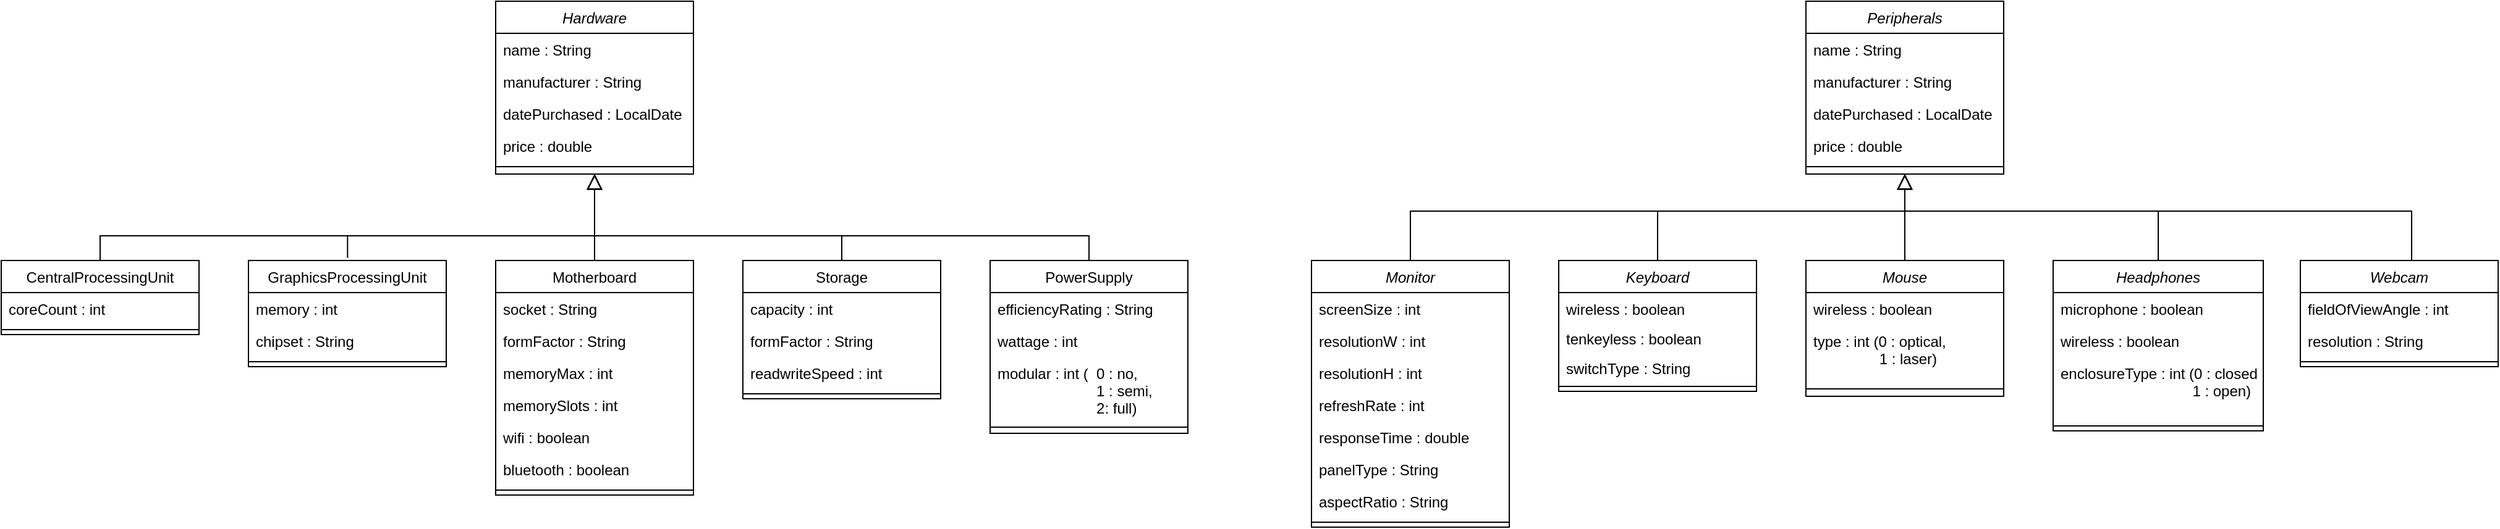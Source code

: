 <mxfile version="21.3.2" type="device">
  <diagram id="C5RBs43oDa-KdzZeNtuy" name="Page-1">
    <mxGraphModel dx="995" dy="91" grid="1" gridSize="10" guides="1" tooltips="1" connect="1" arrows="1" fold="1" page="1" pageScale="1" pageWidth="827" pageHeight="1169" math="0" shadow="0">
      <root>
        <mxCell id="WIyWlLk6GJQsqaUBKTNV-0" />
        <mxCell id="WIyWlLk6GJQsqaUBKTNV-1" parent="WIyWlLk6GJQsqaUBKTNV-0" />
        <mxCell id="zkfFHV4jXpPFQw0GAbJ--0" value="Hardware" style="swimlane;fontStyle=2;align=center;verticalAlign=top;childLayout=stackLayout;horizontal=1;startSize=26;horizontalStack=0;resizeParent=1;resizeLast=0;collapsible=1;marginBottom=0;rounded=0;shadow=0;strokeWidth=1;" parent="WIyWlLk6GJQsqaUBKTNV-1" vertex="1">
          <mxGeometry x="-390" y="110" width="160" height="140" as="geometry">
            <mxRectangle x="230" y="140" width="160" height="26" as="alternateBounds" />
          </mxGeometry>
        </mxCell>
        <mxCell id="L9FYX7WcYs_ipQnaG_Kg-13" value="name : String" style="text;align=left;verticalAlign=top;spacingLeft=4;spacingRight=4;overflow=hidden;rotatable=0;points=[[0,0.5],[1,0.5]];portConstraint=eastwest;" parent="zkfFHV4jXpPFQw0GAbJ--0" vertex="1">
          <mxGeometry y="26" width="160" height="26" as="geometry" />
        </mxCell>
        <mxCell id="L9FYX7WcYs_ipQnaG_Kg-14" value="manufacturer : String" style="text;align=left;verticalAlign=top;spacingLeft=4;spacingRight=4;overflow=hidden;rotatable=0;points=[[0,0.5],[1,0.5]];portConstraint=eastwest;" parent="zkfFHV4jXpPFQw0GAbJ--0" vertex="1">
          <mxGeometry y="52" width="160" height="26" as="geometry" />
        </mxCell>
        <mxCell id="L9FYX7WcYs_ipQnaG_Kg-15" value="datePurchased : LocalDate" style="text;align=left;verticalAlign=top;spacingLeft=4;spacingRight=4;overflow=hidden;rotatable=0;points=[[0,0.5],[1,0.5]];portConstraint=eastwest;" parent="zkfFHV4jXpPFQw0GAbJ--0" vertex="1">
          <mxGeometry y="78" width="160" height="26" as="geometry" />
        </mxCell>
        <mxCell id="L9FYX7WcYs_ipQnaG_Kg-16" value="price : double" style="text;align=left;verticalAlign=top;spacingLeft=4;spacingRight=4;overflow=hidden;rotatable=0;points=[[0,0.5],[1,0.5]];portConstraint=eastwest;" parent="zkfFHV4jXpPFQw0GAbJ--0" vertex="1">
          <mxGeometry y="104" width="160" height="26" as="geometry" />
        </mxCell>
        <mxCell id="zkfFHV4jXpPFQw0GAbJ--4" value="" style="line;html=1;strokeWidth=1;align=left;verticalAlign=middle;spacingTop=-1;spacingLeft=3;spacingRight=3;rotatable=0;labelPosition=right;points=[];portConstraint=eastwest;" parent="zkfFHV4jXpPFQw0GAbJ--0" vertex="1">
          <mxGeometry y="130" width="160" height="8" as="geometry" />
        </mxCell>
        <mxCell id="zkfFHV4jXpPFQw0GAbJ--12" value="" style="endArrow=block;endSize=10;endFill=0;shadow=0;strokeWidth=1;rounded=0;edgeStyle=elbowEdgeStyle;elbow=vertical;exitX=0.501;exitY=-0.024;exitDx=0;exitDy=0;exitPerimeter=0;entryX=0.5;entryY=1;entryDx=0;entryDy=0;" parent="WIyWlLk6GJQsqaUBKTNV-1" source="2g1-qlqLcHGluwrWPZEu-6" target="zkfFHV4jXpPFQw0GAbJ--0" edge="1">
          <mxGeometry width="160" relative="1" as="geometry">
            <mxPoint x="-500" y="310" as="sourcePoint" />
            <mxPoint x="-420" y="260" as="targetPoint" />
            <Array as="points">
              <mxPoint x="-450" y="300" />
            </Array>
          </mxGeometry>
        </mxCell>
        <mxCell id="zkfFHV4jXpPFQw0GAbJ--13" value="Motherboard" style="swimlane;fontStyle=0;align=center;verticalAlign=top;childLayout=stackLayout;horizontal=1;startSize=26;horizontalStack=0;resizeParent=1;resizeLast=0;collapsible=1;marginBottom=0;rounded=0;shadow=0;strokeWidth=1;" parent="WIyWlLk6GJQsqaUBKTNV-1" vertex="1">
          <mxGeometry x="-390" y="320" width="160" height="190" as="geometry">
            <mxRectangle x="340" y="380" width="170" height="26" as="alternateBounds" />
          </mxGeometry>
        </mxCell>
        <mxCell id="zkfFHV4jXpPFQw0GAbJ--14" value="socket : String" style="text;align=left;verticalAlign=top;spacingLeft=4;spacingRight=4;overflow=hidden;rotatable=0;points=[[0,0.5],[1,0.5]];portConstraint=eastwest;" parent="zkfFHV4jXpPFQw0GAbJ--13" vertex="1">
          <mxGeometry y="26" width="160" height="26" as="geometry" />
        </mxCell>
        <mxCell id="2g1-qlqLcHGluwrWPZEu-11" value="formFactor : String" style="text;align=left;verticalAlign=top;spacingLeft=4;spacingRight=4;overflow=hidden;rotatable=0;points=[[0,0.5],[1,0.5]];portConstraint=eastwest;" vertex="1" parent="zkfFHV4jXpPFQw0GAbJ--13">
          <mxGeometry y="52" width="160" height="26" as="geometry" />
        </mxCell>
        <mxCell id="2g1-qlqLcHGluwrWPZEu-12" value="memoryMax : int" style="text;align=left;verticalAlign=top;spacingLeft=4;spacingRight=4;overflow=hidden;rotatable=0;points=[[0,0.5],[1,0.5]];portConstraint=eastwest;" vertex="1" parent="zkfFHV4jXpPFQw0GAbJ--13">
          <mxGeometry y="78" width="160" height="26" as="geometry" />
        </mxCell>
        <mxCell id="2g1-qlqLcHGluwrWPZEu-13" value="memorySlots : int" style="text;align=left;verticalAlign=top;spacingLeft=4;spacingRight=4;overflow=hidden;rotatable=0;points=[[0,0.5],[1,0.5]];portConstraint=eastwest;" vertex="1" parent="zkfFHV4jXpPFQw0GAbJ--13">
          <mxGeometry y="104" width="160" height="26" as="geometry" />
        </mxCell>
        <mxCell id="2g1-qlqLcHGluwrWPZEu-14" value="wifi : boolean" style="text;align=left;verticalAlign=top;spacingLeft=4;spacingRight=4;overflow=hidden;rotatable=0;points=[[0,0.5],[1,0.5]];portConstraint=eastwest;" vertex="1" parent="zkfFHV4jXpPFQw0GAbJ--13">
          <mxGeometry y="130" width="160" height="26" as="geometry" />
        </mxCell>
        <mxCell id="2g1-qlqLcHGluwrWPZEu-15" value="bluetooth : boolean" style="text;align=left;verticalAlign=top;spacingLeft=4;spacingRight=4;overflow=hidden;rotatable=0;points=[[0,0.5],[1,0.5]];portConstraint=eastwest;" vertex="1" parent="zkfFHV4jXpPFQw0GAbJ--13">
          <mxGeometry y="156" width="160" height="26" as="geometry" />
        </mxCell>
        <mxCell id="zkfFHV4jXpPFQw0GAbJ--15" value="" style="line;html=1;strokeWidth=1;align=left;verticalAlign=middle;spacingTop=-1;spacingLeft=3;spacingRight=3;rotatable=0;labelPosition=right;points=[];portConstraint=eastwest;" parent="zkfFHV4jXpPFQw0GAbJ--13" vertex="1">
          <mxGeometry y="182" width="160" height="8" as="geometry" />
        </mxCell>
        <mxCell id="zkfFHV4jXpPFQw0GAbJ--16" value="" style="endArrow=block;endSize=10;endFill=0;shadow=0;strokeWidth=1;rounded=0;edgeStyle=elbowEdgeStyle;elbow=vertical;entryX=0.5;entryY=1;entryDx=0;entryDy=0;" parent="WIyWlLk6GJQsqaUBKTNV-1" source="zkfFHV4jXpPFQw0GAbJ--13" target="zkfFHV4jXpPFQw0GAbJ--0" edge="1">
          <mxGeometry width="160" relative="1" as="geometry">
            <mxPoint x="-500" y="313" as="sourcePoint" />
            <mxPoint x="-410" y="280" as="targetPoint" />
            <Array as="points">
              <mxPoint x="-310" y="300" />
            </Array>
          </mxGeometry>
        </mxCell>
        <mxCell id="2g1-qlqLcHGluwrWPZEu-10" style="edgeStyle=orthogonalEdgeStyle;rounded=0;orthogonalLoop=1;jettySize=auto;html=1;entryX=0.5;entryY=1;entryDx=0;entryDy=0;exitX=0.5;exitY=0;exitDx=0;exitDy=0;endArrow=block;endFill=0;endSize=10;" edge="1" parent="WIyWlLk6GJQsqaUBKTNV-1" source="L9FYX7WcYs_ipQnaG_Kg-1" target="zkfFHV4jXpPFQw0GAbJ--0">
          <mxGeometry relative="1" as="geometry">
            <Array as="points">
              <mxPoint x="-710" y="300" />
              <mxPoint x="-310" y="300" />
            </Array>
          </mxGeometry>
        </mxCell>
        <mxCell id="L9FYX7WcYs_ipQnaG_Kg-1" value="CentralProcessingUnit" style="swimlane;fontStyle=0;align=center;verticalAlign=top;childLayout=stackLayout;horizontal=1;startSize=26;horizontalStack=0;resizeParent=1;resizeLast=0;collapsible=1;marginBottom=0;rounded=0;shadow=0;strokeWidth=1;" parent="WIyWlLk6GJQsqaUBKTNV-1" vertex="1">
          <mxGeometry x="-790" y="320" width="160" height="60" as="geometry">
            <mxRectangle x="130" y="380" width="160" height="26" as="alternateBounds" />
          </mxGeometry>
        </mxCell>
        <mxCell id="L9FYX7WcYs_ipQnaG_Kg-11" value="coreCount : int" style="text;align=left;verticalAlign=top;spacingLeft=4;spacingRight=4;overflow=hidden;rotatable=0;points=[[0,0.5],[1,0.5]];portConstraint=eastwest;rounded=0;shadow=0;html=0;" parent="L9FYX7WcYs_ipQnaG_Kg-1" vertex="1">
          <mxGeometry y="26" width="160" height="26" as="geometry" />
        </mxCell>
        <mxCell id="L9FYX7WcYs_ipQnaG_Kg-4" value="" style="line;html=1;strokeWidth=1;align=left;verticalAlign=middle;spacingTop=-1;spacingLeft=3;spacingRight=3;rotatable=0;labelPosition=right;points=[];portConstraint=eastwest;" parent="L9FYX7WcYs_ipQnaG_Kg-1" vertex="1">
          <mxGeometry y="52" width="160" height="8" as="geometry" />
        </mxCell>
        <mxCell id="2g1-qlqLcHGluwrWPZEu-6" value="GraphicsProcessingUnit" style="swimlane;fontStyle=0;align=center;verticalAlign=top;childLayout=stackLayout;horizontal=1;startSize=26;horizontalStack=0;resizeParent=1;resizeLast=0;collapsible=1;marginBottom=0;rounded=0;shadow=0;strokeWidth=1;" vertex="1" parent="WIyWlLk6GJQsqaUBKTNV-1">
          <mxGeometry x="-590" y="320" width="160" height="86" as="geometry">
            <mxRectangle x="130" y="380" width="160" height="26" as="alternateBounds" />
          </mxGeometry>
        </mxCell>
        <mxCell id="2g1-qlqLcHGluwrWPZEu-7" value="memory : int" style="text;align=left;verticalAlign=top;spacingLeft=4;spacingRight=4;overflow=hidden;rotatable=0;points=[[0,0.5],[1,0.5]];portConstraint=eastwest;rounded=0;shadow=0;html=0;" vertex="1" parent="2g1-qlqLcHGluwrWPZEu-6">
          <mxGeometry y="26" width="160" height="26" as="geometry" />
        </mxCell>
        <mxCell id="2g1-qlqLcHGluwrWPZEu-9" value="chipset : String" style="text;align=left;verticalAlign=top;spacingLeft=4;spacingRight=4;overflow=hidden;rotatable=0;points=[[0,0.5],[1,0.5]];portConstraint=eastwest;rounded=0;shadow=0;html=0;" vertex="1" parent="2g1-qlqLcHGluwrWPZEu-6">
          <mxGeometry y="52" width="160" height="26" as="geometry" />
        </mxCell>
        <mxCell id="2g1-qlqLcHGluwrWPZEu-8" value="" style="line;html=1;strokeWidth=1;align=left;verticalAlign=middle;spacingTop=-1;spacingLeft=3;spacingRight=3;rotatable=0;labelPosition=right;points=[];portConstraint=eastwest;" vertex="1" parent="2g1-qlqLcHGluwrWPZEu-6">
          <mxGeometry y="78" width="160" height="8" as="geometry" />
        </mxCell>
        <mxCell id="2g1-qlqLcHGluwrWPZEu-49" style="edgeStyle=orthogonalEdgeStyle;rounded=0;orthogonalLoop=1;jettySize=auto;html=1;endArrow=block;endFill=0;endSize=10;entryX=0.5;entryY=1;entryDx=0;entryDy=0;exitX=0.5;exitY=0;exitDx=0;exitDy=0;" edge="1" parent="WIyWlLk6GJQsqaUBKTNV-1" source="2g1-qlqLcHGluwrWPZEu-16" target="zkfFHV4jXpPFQw0GAbJ--0">
          <mxGeometry relative="1" as="geometry">
            <mxPoint x="-410" y="320" as="targetPoint" />
            <Array as="points">
              <mxPoint x="-110" y="300" />
              <mxPoint x="-310" y="300" />
            </Array>
          </mxGeometry>
        </mxCell>
        <mxCell id="2g1-qlqLcHGluwrWPZEu-16" value="Storage" style="swimlane;fontStyle=0;align=center;verticalAlign=top;childLayout=stackLayout;horizontal=1;startSize=26;horizontalStack=0;resizeParent=1;resizeLast=0;collapsible=1;marginBottom=0;rounded=0;shadow=0;strokeWidth=1;" vertex="1" parent="WIyWlLk6GJQsqaUBKTNV-1">
          <mxGeometry x="-190" y="320" width="160" height="112" as="geometry">
            <mxRectangle x="340" y="380" width="170" height="26" as="alternateBounds" />
          </mxGeometry>
        </mxCell>
        <mxCell id="2g1-qlqLcHGluwrWPZEu-17" value="capacity : int" style="text;align=left;verticalAlign=top;spacingLeft=4;spacingRight=4;overflow=hidden;rotatable=0;points=[[0,0.5],[1,0.5]];portConstraint=eastwest;" vertex="1" parent="2g1-qlqLcHGluwrWPZEu-16">
          <mxGeometry y="26" width="160" height="26" as="geometry" />
        </mxCell>
        <mxCell id="2g1-qlqLcHGluwrWPZEu-18" value="formFactor : String" style="text;align=left;verticalAlign=top;spacingLeft=4;spacingRight=4;overflow=hidden;rotatable=0;points=[[0,0.5],[1,0.5]];portConstraint=eastwest;" vertex="1" parent="2g1-qlqLcHGluwrWPZEu-16">
          <mxGeometry y="52" width="160" height="26" as="geometry" />
        </mxCell>
        <mxCell id="2g1-qlqLcHGluwrWPZEu-48" value="readwriteSpeed : int " style="text;align=left;verticalAlign=top;spacingLeft=4;spacingRight=4;overflow=hidden;rotatable=0;points=[[0,0.5],[1,0.5]];portConstraint=eastwest;" vertex="1" parent="2g1-qlqLcHGluwrWPZEu-16">
          <mxGeometry y="78" width="160" height="26" as="geometry" />
        </mxCell>
        <mxCell id="2g1-qlqLcHGluwrWPZEu-23" value="" style="line;html=1;strokeWidth=1;align=left;verticalAlign=middle;spacingTop=-1;spacingLeft=3;spacingRight=3;rotatable=0;labelPosition=right;points=[];portConstraint=eastwest;" vertex="1" parent="2g1-qlqLcHGluwrWPZEu-16">
          <mxGeometry y="104" width="160" height="8" as="geometry" />
        </mxCell>
        <mxCell id="2g1-qlqLcHGluwrWPZEu-57" style="edgeStyle=orthogonalEdgeStyle;rounded=0;orthogonalLoop=1;jettySize=auto;html=1;endArrow=block;endFill=0;endSize=10;entryX=0.5;entryY=1;entryDx=0;entryDy=0;exitX=0.5;exitY=0;exitDx=0;exitDy=0;" edge="1" parent="WIyWlLk6GJQsqaUBKTNV-1" source="2g1-qlqLcHGluwrWPZEu-50" target="zkfFHV4jXpPFQw0GAbJ--0">
          <mxGeometry relative="1" as="geometry">
            <mxPoint x="-40" y="300" as="targetPoint" />
            <Array as="points">
              <mxPoint x="90" y="300" />
              <mxPoint x="-310" y="300" />
            </Array>
          </mxGeometry>
        </mxCell>
        <mxCell id="2g1-qlqLcHGluwrWPZEu-50" value="PowerSupply" style="swimlane;fontStyle=0;align=center;verticalAlign=top;childLayout=stackLayout;horizontal=1;startSize=26;horizontalStack=0;resizeParent=1;resizeLast=0;collapsible=1;marginBottom=0;rounded=0;shadow=0;strokeWidth=1;" vertex="1" parent="WIyWlLk6GJQsqaUBKTNV-1">
          <mxGeometry x="10" y="320" width="160" height="140" as="geometry">
            <mxRectangle x="340" y="380" width="170" height="26" as="alternateBounds" />
          </mxGeometry>
        </mxCell>
        <mxCell id="2g1-qlqLcHGluwrWPZEu-51" value="efficiencyRating : String" style="text;align=left;verticalAlign=top;spacingLeft=4;spacingRight=4;overflow=hidden;rotatable=0;points=[[0,0.5],[1,0.5]];portConstraint=eastwest;" vertex="1" parent="2g1-qlqLcHGluwrWPZEu-50">
          <mxGeometry y="26" width="160" height="26" as="geometry" />
        </mxCell>
        <mxCell id="2g1-qlqLcHGluwrWPZEu-52" value="wattage : int" style="text;align=left;verticalAlign=top;spacingLeft=4;spacingRight=4;overflow=hidden;rotatable=0;points=[[0,0.5],[1,0.5]];portConstraint=eastwest;" vertex="1" parent="2g1-qlqLcHGluwrWPZEu-50">
          <mxGeometry y="52" width="160" height="26" as="geometry" />
        </mxCell>
        <mxCell id="2g1-qlqLcHGluwrWPZEu-53" value="modular : int (  0 : no, &#xa;                        1 : semi,&#xa;                        2: full)" style="text;align=left;verticalAlign=top;spacingLeft=4;spacingRight=4;overflow=hidden;rotatable=0;points=[[0,0.5],[1,0.5]];portConstraint=eastwest;" vertex="1" parent="2g1-qlqLcHGluwrWPZEu-50">
          <mxGeometry y="78" width="160" height="52" as="geometry" />
        </mxCell>
        <mxCell id="2g1-qlqLcHGluwrWPZEu-54" value="" style="line;html=1;strokeWidth=1;align=left;verticalAlign=middle;spacingTop=-1;spacingLeft=3;spacingRight=3;rotatable=0;labelPosition=right;points=[];portConstraint=eastwest;" vertex="1" parent="2g1-qlqLcHGluwrWPZEu-50">
          <mxGeometry y="130" width="160" height="10" as="geometry" />
        </mxCell>
        <mxCell id="2g1-qlqLcHGluwrWPZEu-58" value="Peripherals" style="swimlane;fontStyle=2;align=center;verticalAlign=top;childLayout=stackLayout;horizontal=1;startSize=26;horizontalStack=0;resizeParent=1;resizeLast=0;collapsible=1;marginBottom=0;rounded=0;shadow=0;strokeWidth=1;" vertex="1" parent="WIyWlLk6GJQsqaUBKTNV-1">
          <mxGeometry x="670" y="110" width="160" height="140" as="geometry">
            <mxRectangle x="230" y="140" width="160" height="26" as="alternateBounds" />
          </mxGeometry>
        </mxCell>
        <mxCell id="2g1-qlqLcHGluwrWPZEu-60" value="name : String" style="text;align=left;verticalAlign=top;spacingLeft=4;spacingRight=4;overflow=hidden;rotatable=0;points=[[0,0.5],[1,0.5]];portConstraint=eastwest;" vertex="1" parent="2g1-qlqLcHGluwrWPZEu-58">
          <mxGeometry y="26" width="160" height="26" as="geometry" />
        </mxCell>
        <mxCell id="2g1-qlqLcHGluwrWPZEu-61" value="manufacturer : String" style="text;align=left;verticalAlign=top;spacingLeft=4;spacingRight=4;overflow=hidden;rotatable=0;points=[[0,0.5],[1,0.5]];portConstraint=eastwest;" vertex="1" parent="2g1-qlqLcHGluwrWPZEu-58">
          <mxGeometry y="52" width="160" height="26" as="geometry" />
        </mxCell>
        <mxCell id="2g1-qlqLcHGluwrWPZEu-62" value="datePurchased : LocalDate" style="text;align=left;verticalAlign=top;spacingLeft=4;spacingRight=4;overflow=hidden;rotatable=0;points=[[0,0.5],[1,0.5]];portConstraint=eastwest;" vertex="1" parent="2g1-qlqLcHGluwrWPZEu-58">
          <mxGeometry y="78" width="160" height="26" as="geometry" />
        </mxCell>
        <mxCell id="2g1-qlqLcHGluwrWPZEu-63" value="price : double" style="text;align=left;verticalAlign=top;spacingLeft=4;spacingRight=4;overflow=hidden;rotatable=0;points=[[0,0.5],[1,0.5]];portConstraint=eastwest;" vertex="1" parent="2g1-qlqLcHGluwrWPZEu-58">
          <mxGeometry y="104" width="160" height="26" as="geometry" />
        </mxCell>
        <mxCell id="2g1-qlqLcHGluwrWPZEu-64" value="" style="line;html=1;strokeWidth=1;align=left;verticalAlign=middle;spacingTop=-1;spacingLeft=3;spacingRight=3;rotatable=0;labelPosition=right;points=[];portConstraint=eastwest;" vertex="1" parent="2g1-qlqLcHGluwrWPZEu-58">
          <mxGeometry y="130" width="160" height="8" as="geometry" />
        </mxCell>
        <mxCell id="2g1-qlqLcHGluwrWPZEu-107" style="edgeStyle=orthogonalEdgeStyle;rounded=0;orthogonalLoop=1;jettySize=auto;html=1;entryX=0.5;entryY=1;entryDx=0;entryDy=0;exitX=0.5;exitY=0;exitDx=0;exitDy=0;endArrow=block;endFill=0;endSize=10;" edge="1" parent="WIyWlLk6GJQsqaUBKTNV-1" source="2g1-qlqLcHGluwrWPZEu-65" target="2g1-qlqLcHGluwrWPZEu-58">
          <mxGeometry relative="1" as="geometry">
            <Array as="points">
              <mxPoint x="350" y="280" />
              <mxPoint x="750" y="280" />
            </Array>
          </mxGeometry>
        </mxCell>
        <mxCell id="2g1-qlqLcHGluwrWPZEu-65" value="Monitor" style="swimlane;fontStyle=2;align=center;verticalAlign=top;childLayout=stackLayout;horizontal=1;startSize=26;horizontalStack=0;resizeParent=1;resizeLast=0;collapsible=1;marginBottom=0;rounded=0;shadow=0;strokeWidth=1;" vertex="1" parent="WIyWlLk6GJQsqaUBKTNV-1">
          <mxGeometry x="270" y="320" width="160" height="216" as="geometry">
            <mxRectangle x="230" y="140" width="160" height="26" as="alternateBounds" />
          </mxGeometry>
        </mxCell>
        <mxCell id="2g1-qlqLcHGluwrWPZEu-66" value="screenSize : int" style="text;align=left;verticalAlign=top;spacingLeft=4;spacingRight=4;overflow=hidden;rotatable=0;points=[[0,0.5],[1,0.5]];portConstraint=eastwest;" vertex="1" parent="2g1-qlqLcHGluwrWPZEu-65">
          <mxGeometry y="26" width="160" height="26" as="geometry" />
        </mxCell>
        <mxCell id="2g1-qlqLcHGluwrWPZEu-67" value="resolutionW : int" style="text;align=left;verticalAlign=top;spacingLeft=4;spacingRight=4;overflow=hidden;rotatable=0;points=[[0,0.5],[1,0.5]];portConstraint=eastwest;" vertex="1" parent="2g1-qlqLcHGluwrWPZEu-65">
          <mxGeometry y="52" width="160" height="26" as="geometry" />
        </mxCell>
        <mxCell id="2g1-qlqLcHGluwrWPZEu-95" value="resolutionH : int" style="text;align=left;verticalAlign=top;spacingLeft=4;spacingRight=4;overflow=hidden;rotatable=0;points=[[0,0.5],[1,0.5]];portConstraint=eastwest;" vertex="1" parent="2g1-qlqLcHGluwrWPZEu-65">
          <mxGeometry y="78" width="160" height="26" as="geometry" />
        </mxCell>
        <mxCell id="2g1-qlqLcHGluwrWPZEu-68" value="refreshRate : int" style="text;align=left;verticalAlign=top;spacingLeft=4;spacingRight=4;overflow=hidden;rotatable=0;points=[[0,0.5],[1,0.5]];portConstraint=eastwest;" vertex="1" parent="2g1-qlqLcHGluwrWPZEu-65">
          <mxGeometry y="104" width="160" height="26" as="geometry" />
        </mxCell>
        <mxCell id="2g1-qlqLcHGluwrWPZEu-69" value="responseTime : double" style="text;align=left;verticalAlign=top;spacingLeft=4;spacingRight=4;overflow=hidden;rotatable=0;points=[[0,0.5],[1,0.5]];portConstraint=eastwest;" vertex="1" parent="2g1-qlqLcHGluwrWPZEu-65">
          <mxGeometry y="130" width="160" height="26" as="geometry" />
        </mxCell>
        <mxCell id="2g1-qlqLcHGluwrWPZEu-96" value="panelType : String" style="text;align=left;verticalAlign=top;spacingLeft=4;spacingRight=4;overflow=hidden;rotatable=0;points=[[0,0.5],[1,0.5]];portConstraint=eastwest;" vertex="1" parent="2g1-qlqLcHGluwrWPZEu-65">
          <mxGeometry y="156" width="160" height="26" as="geometry" />
        </mxCell>
        <mxCell id="2g1-qlqLcHGluwrWPZEu-97" value="aspectRatio : String" style="text;align=left;verticalAlign=top;spacingLeft=4;spacingRight=4;overflow=hidden;rotatable=0;points=[[0,0.5],[1,0.5]];portConstraint=eastwest;" vertex="1" parent="2g1-qlqLcHGluwrWPZEu-65">
          <mxGeometry y="182" width="160" height="26" as="geometry" />
        </mxCell>
        <mxCell id="2g1-qlqLcHGluwrWPZEu-70" value="" style="line;html=1;strokeWidth=1;align=left;verticalAlign=middle;spacingTop=-1;spacingLeft=3;spacingRight=3;rotatable=0;labelPosition=right;points=[];portConstraint=eastwest;" vertex="1" parent="2g1-qlqLcHGluwrWPZEu-65">
          <mxGeometry y="208" width="160" height="8" as="geometry" />
        </mxCell>
        <mxCell id="2g1-qlqLcHGluwrWPZEu-108" style="edgeStyle=orthogonalEdgeStyle;rounded=0;orthogonalLoop=1;jettySize=auto;html=1;exitX=0.5;exitY=0;exitDx=0;exitDy=0;endArrow=block;endFill=0;endSize=10;" edge="1" parent="WIyWlLk6GJQsqaUBKTNV-1" source="2g1-qlqLcHGluwrWPZEu-71">
          <mxGeometry relative="1" as="geometry">
            <mxPoint x="750" y="250" as="targetPoint" />
            <Array as="points">
              <mxPoint x="550" y="280" />
              <mxPoint x="750" y="280" />
            </Array>
          </mxGeometry>
        </mxCell>
        <mxCell id="2g1-qlqLcHGluwrWPZEu-71" value="Keyboard" style="swimlane;fontStyle=2;align=center;verticalAlign=top;childLayout=stackLayout;horizontal=1;startSize=26;horizontalStack=0;resizeParent=1;resizeLast=0;collapsible=1;marginBottom=0;rounded=0;shadow=0;strokeWidth=1;" vertex="1" parent="WIyWlLk6GJQsqaUBKTNV-1">
          <mxGeometry x="470" y="320" width="160" height="106" as="geometry">
            <mxRectangle x="230" y="140" width="160" height="26" as="alternateBounds" />
          </mxGeometry>
        </mxCell>
        <mxCell id="2g1-qlqLcHGluwrWPZEu-75" value="wireless : boolean" style="text;align=left;verticalAlign=top;spacingLeft=4;spacingRight=4;overflow=hidden;rotatable=0;points=[[0,0.5],[1,0.5]];portConstraint=eastwest;" vertex="1" parent="2g1-qlqLcHGluwrWPZEu-71">
          <mxGeometry y="26" width="160" height="24" as="geometry" />
        </mxCell>
        <mxCell id="2g1-qlqLcHGluwrWPZEu-100" value="tenkeyless : boolean" style="text;align=left;verticalAlign=top;spacingLeft=4;spacingRight=4;overflow=hidden;rotatable=0;points=[[0,0.5],[1,0.5]];portConstraint=eastwest;" vertex="1" parent="2g1-qlqLcHGluwrWPZEu-71">
          <mxGeometry y="50" width="160" height="24" as="geometry" />
        </mxCell>
        <mxCell id="2g1-qlqLcHGluwrWPZEu-101" value="switchType : String" style="text;align=left;verticalAlign=top;spacingLeft=4;spacingRight=4;overflow=hidden;rotatable=0;points=[[0,0.5],[1,0.5]];portConstraint=eastwest;" vertex="1" parent="2g1-qlqLcHGluwrWPZEu-71">
          <mxGeometry y="74" width="160" height="24" as="geometry" />
        </mxCell>
        <mxCell id="2g1-qlqLcHGluwrWPZEu-76" value="" style="line;html=1;strokeWidth=1;align=left;verticalAlign=middle;spacingTop=-1;spacingLeft=3;spacingRight=3;rotatable=0;labelPosition=right;points=[];portConstraint=eastwest;" vertex="1" parent="2g1-qlqLcHGluwrWPZEu-71">
          <mxGeometry y="98" width="160" height="8" as="geometry" />
        </mxCell>
        <mxCell id="2g1-qlqLcHGluwrWPZEu-109" style="edgeStyle=orthogonalEdgeStyle;rounded=0;orthogonalLoop=1;jettySize=auto;html=1;exitX=0.5;exitY=0;exitDx=0;exitDy=0;entryX=0.5;entryY=1;entryDx=0;entryDy=0;endArrow=block;endFill=0;endSize=10;" edge="1" parent="WIyWlLk6GJQsqaUBKTNV-1" source="2g1-qlqLcHGluwrWPZEu-77" target="2g1-qlqLcHGluwrWPZEu-58">
          <mxGeometry relative="1" as="geometry">
            <mxPoint x="780" y="280" as="targetPoint" />
            <Array as="points">
              <mxPoint x="750" y="300" />
              <mxPoint x="750" y="300" />
            </Array>
          </mxGeometry>
        </mxCell>
        <mxCell id="2g1-qlqLcHGluwrWPZEu-77" value="Mouse" style="swimlane;fontStyle=2;align=center;verticalAlign=top;childLayout=stackLayout;horizontal=1;startSize=26;horizontalStack=0;resizeParent=1;resizeLast=0;collapsible=1;marginBottom=0;rounded=0;shadow=0;strokeWidth=1;" vertex="1" parent="WIyWlLk6GJQsqaUBKTNV-1">
          <mxGeometry x="670" y="320" width="160" height="110" as="geometry">
            <mxRectangle x="230" y="140" width="160" height="26" as="alternateBounds" />
          </mxGeometry>
        </mxCell>
        <mxCell id="2g1-qlqLcHGluwrWPZEu-81" value="wireless : boolean" style="text;align=left;verticalAlign=top;spacingLeft=4;spacingRight=4;overflow=hidden;rotatable=0;points=[[0,0.5],[1,0.5]];portConstraint=eastwest;" vertex="1" parent="2g1-qlqLcHGluwrWPZEu-77">
          <mxGeometry y="26" width="160" height="26" as="geometry" />
        </mxCell>
        <mxCell id="2g1-qlqLcHGluwrWPZEu-103" value="type : int (0 : optical,&#xa;                1 : laser)" style="text;align=left;verticalAlign=top;spacingLeft=4;spacingRight=4;overflow=hidden;rotatable=0;points=[[0,0.5],[1,0.5]];portConstraint=eastwest;" vertex="1" parent="2g1-qlqLcHGluwrWPZEu-77">
          <mxGeometry y="52" width="160" height="48" as="geometry" />
        </mxCell>
        <mxCell id="2g1-qlqLcHGluwrWPZEu-82" value="" style="line;html=1;strokeWidth=1;align=left;verticalAlign=middle;spacingTop=-1;spacingLeft=3;spacingRight=3;rotatable=0;labelPosition=right;points=[];portConstraint=eastwest;" vertex="1" parent="2g1-qlqLcHGluwrWPZEu-77">
          <mxGeometry y="100" width="160" height="8" as="geometry" />
        </mxCell>
        <mxCell id="2g1-qlqLcHGluwrWPZEu-110" style="edgeStyle=orthogonalEdgeStyle;rounded=0;orthogonalLoop=1;jettySize=auto;html=1;exitX=0.5;exitY=0;exitDx=0;exitDy=0;endArrow=block;endFill=0;endSize=10;" edge="1" parent="WIyWlLk6GJQsqaUBKTNV-1" source="2g1-qlqLcHGluwrWPZEu-83">
          <mxGeometry relative="1" as="geometry">
            <mxPoint x="750" y="250" as="targetPoint" />
            <Array as="points">
              <mxPoint x="955" y="280" />
              <mxPoint x="750" y="280" />
            </Array>
          </mxGeometry>
        </mxCell>
        <mxCell id="2g1-qlqLcHGluwrWPZEu-83" value="Headphones" style="swimlane;fontStyle=2;align=center;verticalAlign=top;childLayout=stackLayout;horizontal=1;startSize=26;horizontalStack=0;resizeParent=1;resizeLast=0;collapsible=1;marginBottom=0;rounded=0;shadow=0;strokeWidth=1;" vertex="1" parent="WIyWlLk6GJQsqaUBKTNV-1">
          <mxGeometry x="870" y="320" width="170" height="138" as="geometry">
            <mxRectangle x="230" y="140" width="160" height="26" as="alternateBounds" />
          </mxGeometry>
        </mxCell>
        <mxCell id="2g1-qlqLcHGluwrWPZEu-87" value="microphone : boolean" style="text;align=left;verticalAlign=top;spacingLeft=4;spacingRight=4;overflow=hidden;rotatable=0;points=[[0,0.5],[1,0.5]];portConstraint=eastwest;" vertex="1" parent="2g1-qlqLcHGluwrWPZEu-83">
          <mxGeometry y="26" width="170" height="26" as="geometry" />
        </mxCell>
        <mxCell id="2g1-qlqLcHGluwrWPZEu-105" value="wireless : boolean" style="text;align=left;verticalAlign=top;spacingLeft=4;spacingRight=4;overflow=hidden;rotatable=0;points=[[0,0.5],[1,0.5]];portConstraint=eastwest;" vertex="1" parent="2g1-qlqLcHGluwrWPZEu-83">
          <mxGeometry y="52" width="170" height="26" as="geometry" />
        </mxCell>
        <mxCell id="2g1-qlqLcHGluwrWPZEu-106" value="enclosureType : int (0 : closed,&#xa;                                1 : open)&#xa;" style="text;align=left;verticalAlign=top;spacingLeft=4;spacingRight=4;overflow=hidden;rotatable=0;points=[[0,0.5],[1,0.5]];portConstraint=eastwest;" vertex="1" parent="2g1-qlqLcHGluwrWPZEu-83">
          <mxGeometry y="78" width="170" height="52" as="geometry" />
        </mxCell>
        <mxCell id="2g1-qlqLcHGluwrWPZEu-88" value="" style="line;html=1;strokeWidth=1;align=left;verticalAlign=middle;spacingTop=-1;spacingLeft=3;spacingRight=3;rotatable=0;labelPosition=right;points=[];portConstraint=eastwest;" vertex="1" parent="2g1-qlqLcHGluwrWPZEu-83">
          <mxGeometry y="130" width="170" height="8" as="geometry" />
        </mxCell>
        <mxCell id="2g1-qlqLcHGluwrWPZEu-111" style="edgeStyle=orthogonalEdgeStyle;rounded=0;orthogonalLoop=1;jettySize=auto;html=1;endArrow=block;endFill=0;endSize=10;" edge="1" parent="WIyWlLk6GJQsqaUBKTNV-1" source="2g1-qlqLcHGluwrWPZEu-89">
          <mxGeometry relative="1" as="geometry">
            <mxPoint x="750" y="250" as="targetPoint" />
            <Array as="points">
              <mxPoint x="1160" y="280" />
              <mxPoint x="750" y="280" />
            </Array>
          </mxGeometry>
        </mxCell>
        <mxCell id="2g1-qlqLcHGluwrWPZEu-89" value="Webcam" style="swimlane;fontStyle=2;align=center;verticalAlign=top;childLayout=stackLayout;horizontal=1;startSize=26;horizontalStack=0;resizeParent=1;resizeLast=0;collapsible=1;marginBottom=0;rounded=0;shadow=0;strokeWidth=1;" vertex="1" parent="WIyWlLk6GJQsqaUBKTNV-1">
          <mxGeometry x="1070" y="320" width="160" height="86" as="geometry">
            <mxRectangle x="230" y="140" width="160" height="26" as="alternateBounds" />
          </mxGeometry>
        </mxCell>
        <mxCell id="2g1-qlqLcHGluwrWPZEu-93" value="fieldOfViewAngle : int" style="text;align=left;verticalAlign=top;spacingLeft=4;spacingRight=4;overflow=hidden;rotatable=0;points=[[0,0.5],[1,0.5]];portConstraint=eastwest;" vertex="1" parent="2g1-qlqLcHGluwrWPZEu-89">
          <mxGeometry y="26" width="160" height="26" as="geometry" />
        </mxCell>
        <mxCell id="2g1-qlqLcHGluwrWPZEu-104" value="resolution : String" style="text;align=left;verticalAlign=top;spacingLeft=4;spacingRight=4;overflow=hidden;rotatable=0;points=[[0,0.5],[1,0.5]];portConstraint=eastwest;" vertex="1" parent="2g1-qlqLcHGluwrWPZEu-89">
          <mxGeometry y="52" width="160" height="26" as="geometry" />
        </mxCell>
        <mxCell id="2g1-qlqLcHGluwrWPZEu-94" value="" style="line;html=1;strokeWidth=1;align=left;verticalAlign=middle;spacingTop=-1;spacingLeft=3;spacingRight=3;rotatable=0;labelPosition=right;points=[];portConstraint=eastwest;" vertex="1" parent="2g1-qlqLcHGluwrWPZEu-89">
          <mxGeometry y="78" width="160" height="8" as="geometry" />
        </mxCell>
      </root>
    </mxGraphModel>
  </diagram>
</mxfile>
